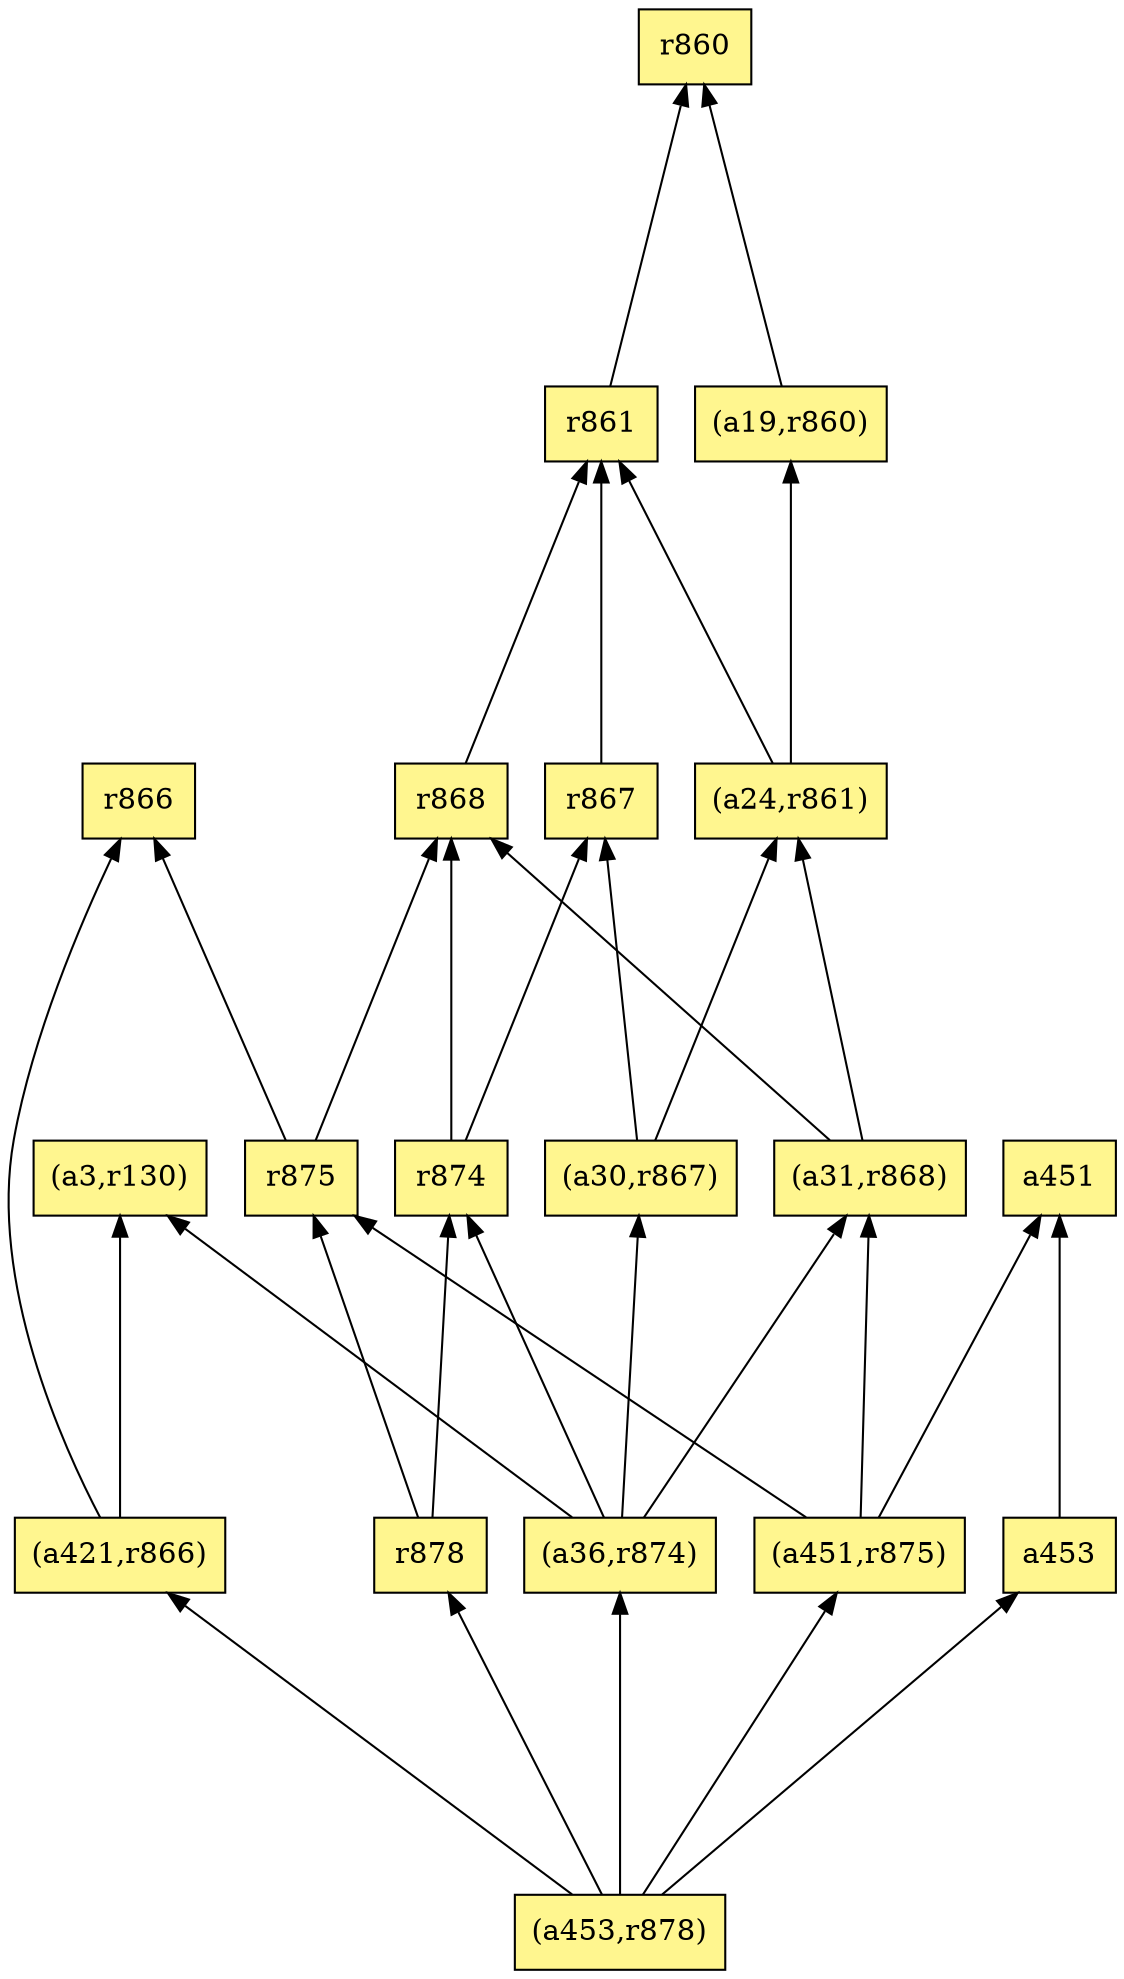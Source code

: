 digraph G {
rankdir=BT;ranksep="2.0";
"(a451,r875)" [shape=record,fillcolor=khaki1,style=filled,label="{(a451,r875)}"];
"r878" [shape=record,fillcolor=khaki1,style=filled,label="{r878}"];
"(a30,r867)" [shape=record,fillcolor=khaki1,style=filled,label="{(a30,r867)}"];
"r861" [shape=record,fillcolor=khaki1,style=filled,label="{r861}"];
"r875" [shape=record,fillcolor=khaki1,style=filled,label="{r875}"];
"(a36,r874)" [shape=record,fillcolor=khaki1,style=filled,label="{(a36,r874)}"];
"r866" [shape=record,fillcolor=khaki1,style=filled,label="{r866}"];
"(a421,r866)" [shape=record,fillcolor=khaki1,style=filled,label="{(a421,r866)}"];
"(a453,r878)" [shape=record,fillcolor=khaki1,style=filled,label="{(a453,r878)}"];
"r874" [shape=record,fillcolor=khaki1,style=filled,label="{r874}"];
"r867" [shape=record,fillcolor=khaki1,style=filled,label="{r867}"];
"(a3,r130)" [shape=record,fillcolor=khaki1,style=filled,label="{(a3,r130)}"];
"a453" [shape=record,fillcolor=khaki1,style=filled,label="{a453}"];
"(a31,r868)" [shape=record,fillcolor=khaki1,style=filled,label="{(a31,r868)}"];
"a451" [shape=record,fillcolor=khaki1,style=filled,label="{a451}"];
"(a24,r861)" [shape=record,fillcolor=khaki1,style=filled,label="{(a24,r861)}"];
"r868" [shape=record,fillcolor=khaki1,style=filled,label="{r868}"];
"(a19,r860)" [shape=record,fillcolor=khaki1,style=filled,label="{(a19,r860)}"];
"r860" [shape=record,fillcolor=khaki1,style=filled,label="{r860}"];
"(a451,r875)" -> "(a31,r868)"
"(a451,r875)" -> "a451"
"(a451,r875)" -> "r875"
"r878" -> "r874"
"r878" -> "r875"
"(a30,r867)" -> "(a24,r861)"
"(a30,r867)" -> "r867"
"r861" -> "r860"
"r875" -> "r868"
"r875" -> "r866"
"(a36,r874)" -> "r874"
"(a36,r874)" -> "(a30,r867)"
"(a36,r874)" -> "(a3,r130)"
"(a36,r874)" -> "(a31,r868)"
"(a421,r866)" -> "r866"
"(a421,r866)" -> "(a3,r130)"
"(a453,r878)" -> "(a451,r875)"
"(a453,r878)" -> "r878"
"(a453,r878)" -> "a453"
"(a453,r878)" -> "(a36,r874)"
"(a453,r878)" -> "(a421,r866)"
"r874" -> "r868"
"r874" -> "r867"
"r867" -> "r861"
"a453" -> "a451"
"(a31,r868)" -> "(a24,r861)"
"(a31,r868)" -> "r868"
"(a24,r861)" -> "r861"
"(a24,r861)" -> "(a19,r860)"
"r868" -> "r861"
"(a19,r860)" -> "r860"
}